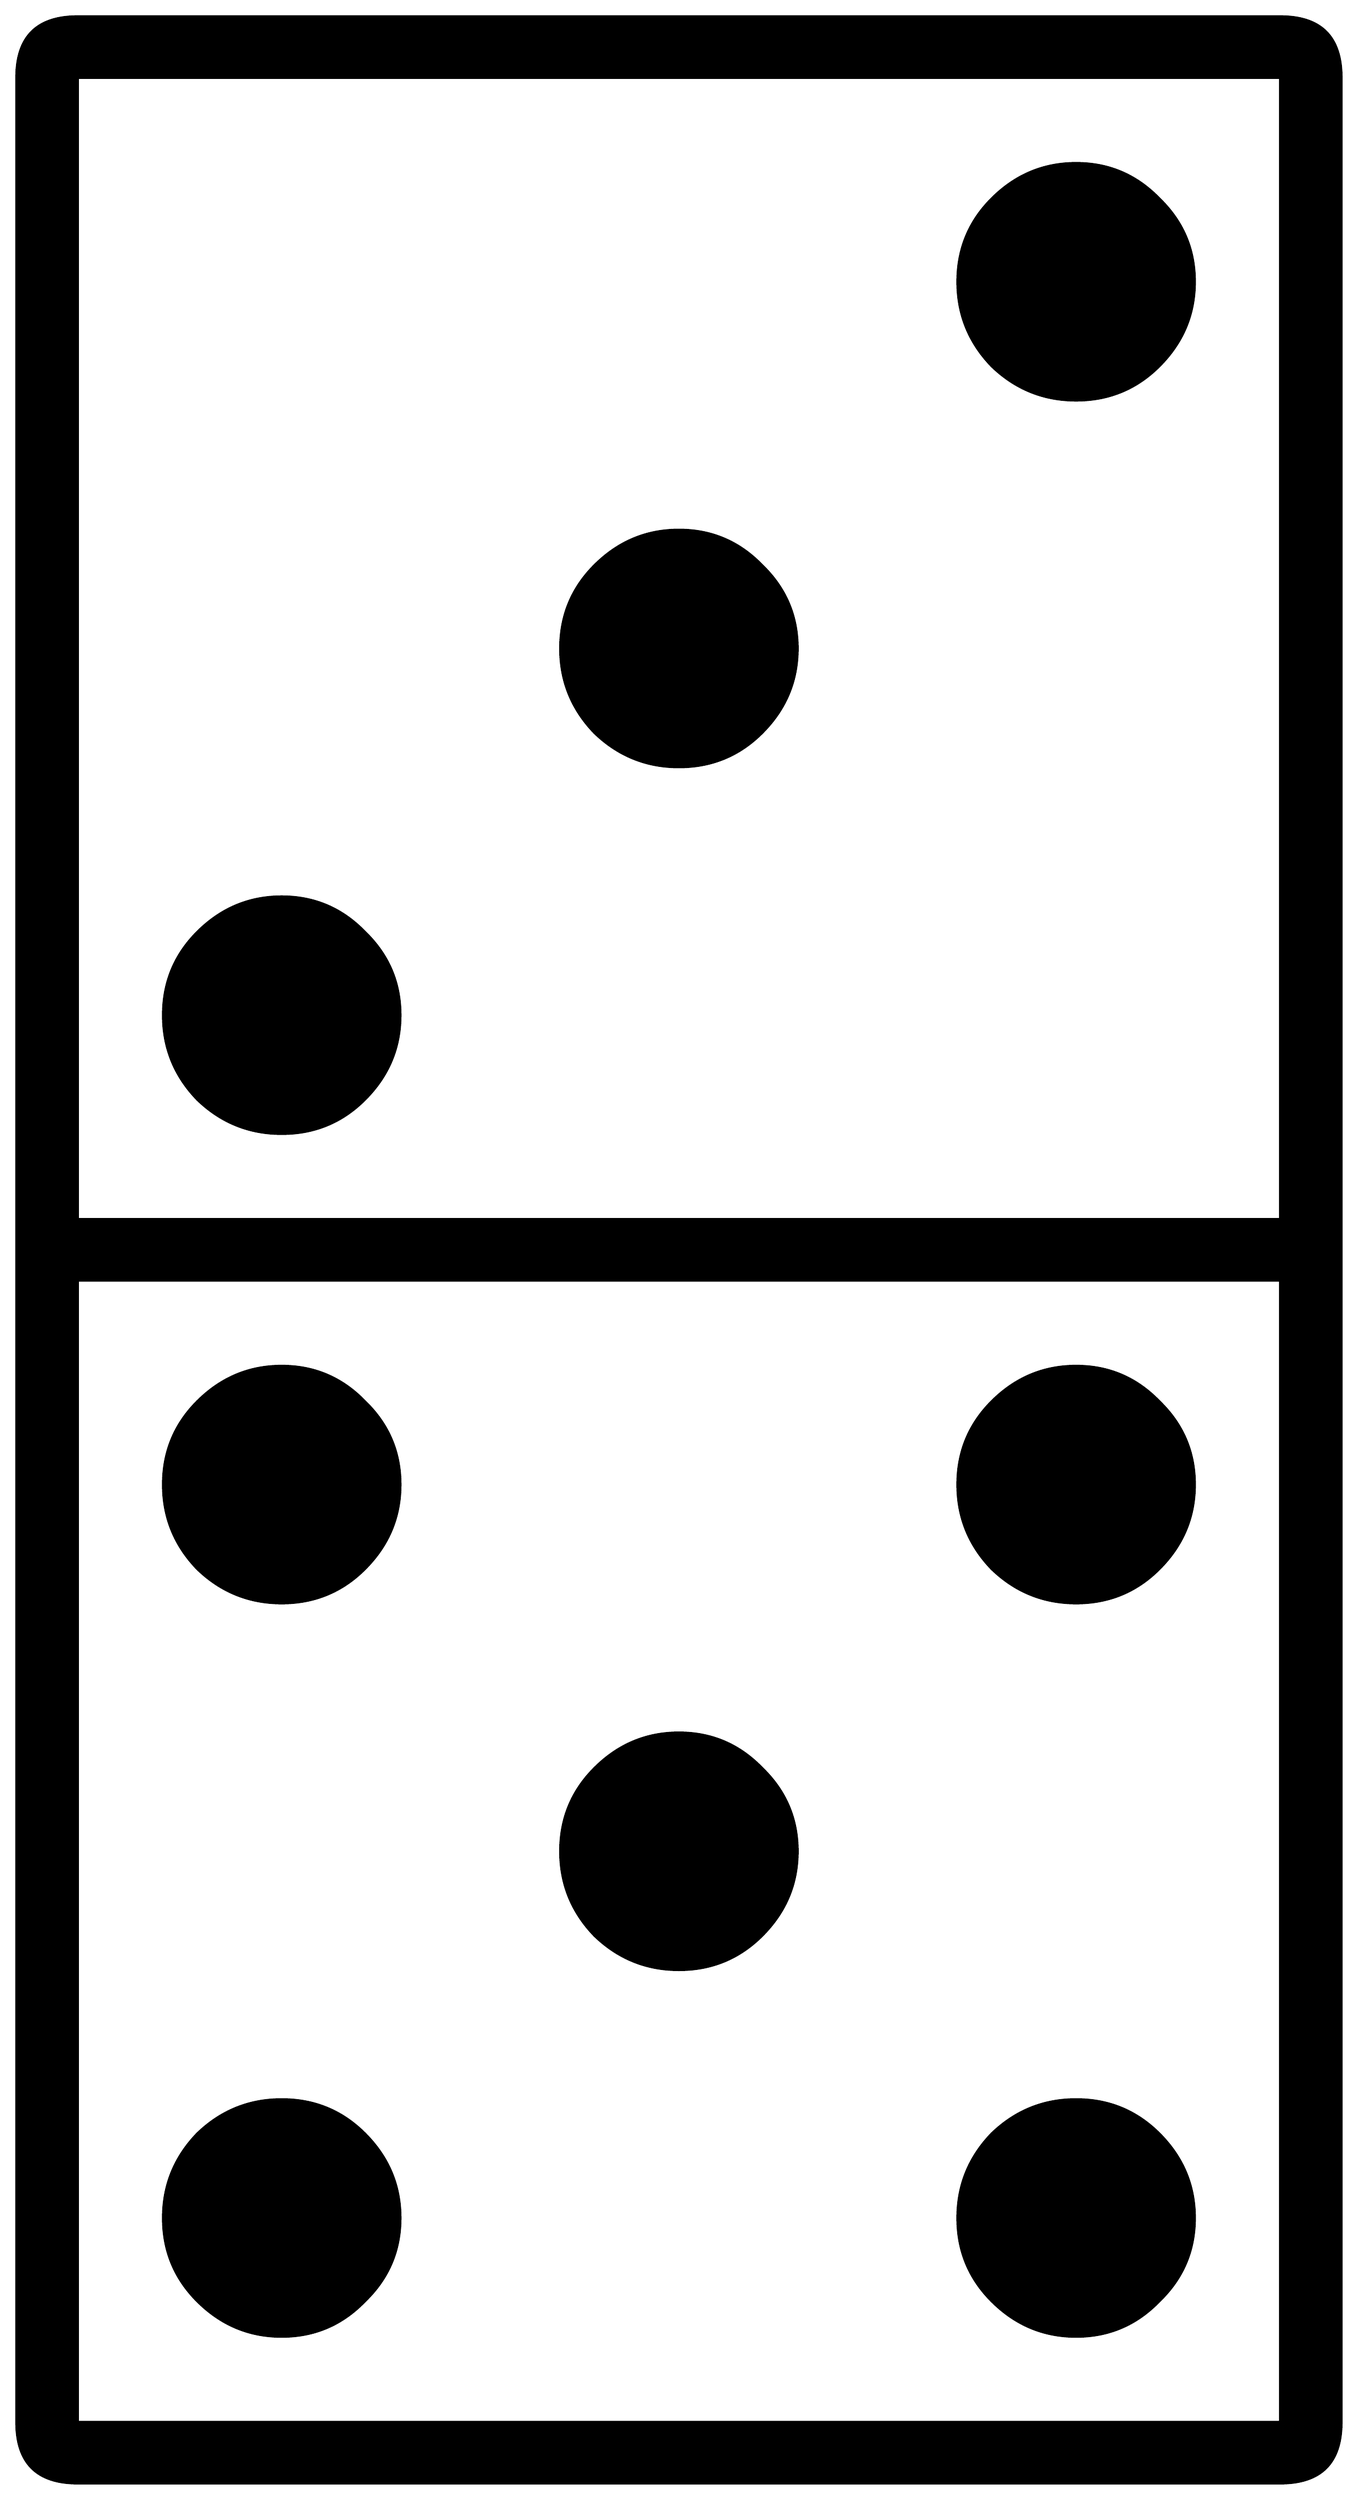 


\begin{tikzpicture}[y=0.80pt, x=0.80pt, yscale=-1.0, xscale=1.0, inner sep=0pt, outer sep=0pt]
\begin{scope}[shift={(100.0,1706.0)},nonzero rule]
  \path[draw=.,fill=.,line width=1.600pt] (1099.0,377.0) .. controls
    (1099.0,410.333) and (1082.333,427.0) .. (1049.0,427.0) --
    (65.0,427.0) .. controls (31.667,427.0) and (15.0,410.333) ..
    (15.0,377.0) -- (15.0,-1541.0) .. controls (15.0,-1574.333)
    and (31.667,-1591.0) .. (65.0,-1591.0) -- (1049.0,-1591.0) ..
    controls (1082.333,-1591.0) and (1099.0,-1574.333) ..
    (1099.0,-1541.0) -- (1099.0,377.0) -- cycle(1049.0,-607.0)
    -- (1049.0,-1541.0) -- (65.0,-1541.0) -- (65.0,-607.0) --
    (1049.0,-607.0) -- cycle(1049.0,377.0) -- (1049.0,-557.0) --
    (65.0,-557.0) -- (65.0,377.0) -- (1049.0,377.0) --
    cycle(979.0,-1374.0) .. controls (979.0,-1347.333) and
    (969.333,-1324.333) .. (950.0,-1305.0) .. controls
    (931.333,-1286.333) and (908.667,-1277.0) .. (882.0,-1277.0) ..
    controls (855.333,-1277.0) and (832.333,-1286.333) ..
    (813.0,-1305.0) .. controls (794.333,-1324.333) and
    (785.0,-1347.333) .. (785.0,-1374.0) .. controls
    (785.0,-1400.667) and (794.333,-1423.333) .. (813.0,-1442.0) ..
    controls (832.333,-1461.333) and (855.333,-1471.0) ..
    (882.0,-1471.0) .. controls (908.667,-1471.0) and
    (931.333,-1461.333) .. (950.0,-1442.0) .. controls
    (969.333,-1423.333) and (979.0,-1400.667) .. (979.0,-1374.0) --
    cycle(654.0,-1074.0) .. controls (654.0,-1047.333) and
    (644.333,-1024.333) .. (625.0,-1005.0) .. controls
    (606.333,-986.333) and (583.667,-977.0) .. (557.0,-977.0) ..
    controls (530.333,-977.0) and (507.333,-986.333) ..
    (488.0,-1005.0) .. controls (469.333,-1024.333) and
    (460.0,-1047.333) .. (460.0,-1074.0) .. controls
    (460.0,-1100.667) and (469.333,-1123.333) .. (488.0,-1142.0) ..
    controls (507.333,-1161.333) and (530.333,-1171.0) ..
    (557.0,-1171.0) .. controls (583.667,-1171.0) and
    (606.333,-1161.333) .. (625.0,-1142.0) .. controls
    (644.333,-1123.333) and (654.0,-1100.667) .. (654.0,-1074.0) --
    cycle(979.0,-390.0) .. controls (979.0,-363.333) and
    (969.333,-340.333) .. (950.0,-321.0) .. controls (931.333,-302.333)
    and (908.667,-293.0) .. (882.0,-293.0) .. controls
    (855.333,-293.0) and (832.333,-302.333) .. (813.0,-321.0) ..
    controls (794.333,-340.333) and (785.0,-363.333) .. (785.0,-390.0)
    .. controls (785.0,-416.667) and (794.333,-439.333) ..
    (813.0,-458.0) .. controls (832.333,-477.333) and (855.333,-487.0)
    .. (882.0,-487.0) .. controls (908.667,-487.0) and
    (931.333,-477.333) .. (950.0,-458.0) .. controls (969.333,-439.333)
    and (979.0,-416.667) .. (979.0,-390.0) -- cycle(329.0,-774.0)
    .. controls (329.0,-747.333) and (319.333,-724.333) ..
    (300.0,-705.0) .. controls (281.333,-686.333) and (258.667,-677.0)
    .. (232.0,-677.0) .. controls (205.333,-677.0) and
    (182.333,-686.333) .. (163.0,-705.0) .. controls (144.333,-724.333)
    and (135.0,-747.333) .. (135.0,-774.0) .. controls
    (135.0,-800.667) and (144.333,-823.333) .. (163.0,-842.0) ..
    controls (182.333,-861.333) and (205.333,-871.0) .. (232.0,-871.0)
    .. controls (258.667,-871.0) and (281.333,-861.333) ..
    (300.0,-842.0) .. controls (319.333,-823.333) and (329.0,-800.667)
    .. (329.0,-774.0) -- cycle(979.0,210.0) .. controls
    (979.0,236.667) and (969.333,259.333) .. (950.0,278.0) .. controls
    (931.333,297.333) and (908.667,307.0) .. (882.0,307.0) .. controls
    (855.333,307.0) and (832.333,297.333) .. (813.0,278.0) .. controls
    (794.333,259.333) and (785.0,236.667) .. (785.0,210.0) .. controls
    (785.0,183.333) and (794.333,160.333) .. (813.0,141.0) .. controls
    (832.333,122.333) and (855.333,113.0) .. (882.0,113.0) .. controls
    (908.667,113.0) and (931.333,122.333) .. (950.0,141.0) .. controls
    (969.333,160.333) and (979.0,183.333) .. (979.0,210.0) --
    cycle(654.0,-90.0) .. controls (654.0,-63.333) and
    (644.333,-40.333) .. (625.0,-21.0) .. controls (606.333,-2.333) and
    (583.667,7.0) .. (557.0,7.0) .. controls (530.333,7.0) and
    (507.333,-2.333) .. (488.0,-21.0) .. controls (469.333,-40.333) and
    (460.0,-63.333) .. (460.0,-90.0) .. controls (460.0,-116.667)
    and (469.333,-139.333) .. (488.0,-158.0) .. controls
    (507.333,-177.333) and (530.333,-187.0) .. (557.0,-187.0) ..
    controls (583.667,-187.0) and (606.333,-177.333) .. (625.0,-158.0)
    .. controls (644.333,-139.333) and (654.0,-116.667) ..
    (654.0,-90.0) -- cycle(329.0,-390.0) .. controls
    (329.0,-363.333) and (319.333,-340.333) .. (300.0,-321.0) ..
    controls (281.333,-302.333) and (258.667,-293.0) .. (232.0,-293.0)
    .. controls (205.333,-293.0) and (182.333,-302.333) ..
    (163.0,-321.0) .. controls (144.333,-340.333) and (135.0,-363.333)
    .. (135.0,-390.0) .. controls (135.0,-416.667) and
    (144.333,-439.333) .. (163.0,-458.0) .. controls (182.333,-477.333)
    and (205.333,-487.0) .. (232.0,-487.0) .. controls
    (258.667,-487.0) and (281.333,-477.333) .. (300.0,-458.0) ..
    controls (319.333,-439.333) and (329.0,-416.667) .. (329.0,-390.0)
    -- cycle(329.0,210.0) .. controls (329.0,236.667) and
    (319.333,259.333) .. (300.0,278.0) .. controls (281.333,297.333) and
    (258.667,307.0) .. (232.0,307.0) .. controls (205.333,307.0) and
    (182.333,297.333) .. (163.0,278.0) .. controls (144.333,259.333) and
    (135.0,236.667) .. (135.0,210.0) .. controls (135.0,183.333) and
    (144.333,160.333) .. (163.0,141.0) .. controls (182.333,122.333) and
    (205.333,113.0) .. (232.0,113.0) .. controls (258.667,113.0) and
    (281.333,122.333) .. (300.0,141.0) .. controls (319.333,160.333) and
    (329.0,183.333) .. (329.0,210.0) -- cycle;
\end{scope}

\end{tikzpicture}


